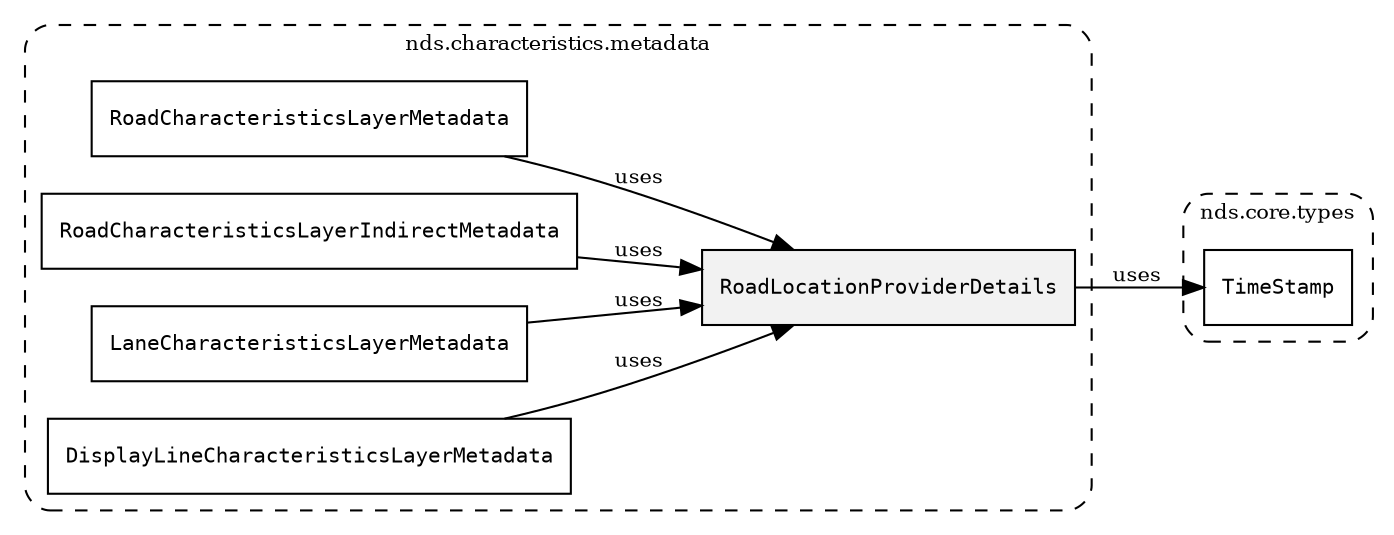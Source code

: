 /**
 * This dot file creates symbol collaboration diagram for RoadLocationProviderDetails.
 */
digraph ZSERIO
{
    node [shape=box, fontsize=10];
    rankdir="LR";
    fontsize=10;
    tooltip="RoadLocationProviderDetails collaboration diagram";

    subgraph "cluster_nds.characteristics.metadata"
    {
        style="dashed, rounded";
        label="nds.characteristics.metadata";
        tooltip="Package nds.characteristics.metadata";
        href="../../../content/packages/nds.characteristics.metadata.html#Package-nds-characteristics-metadata";
        target="_parent";

        "RoadLocationProviderDetails" [style="filled", fillcolor="#0000000D", target="_parent", label=<<font face="monospace"><table align="center" border="0" cellspacing="0" cellpadding="0"><tr><td href="../../../content/packages/nds.characteristics.metadata.html#Structure-RoadLocationProviderDetails" title="Structure defined in nds.characteristics.metadata">RoadLocationProviderDetails</td></tr></table></font>>];
        "RoadCharacteristicsLayerMetadata" [target="_parent", label=<<font face="monospace"><table align="center" border="0" cellspacing="0" cellpadding="0"><tr><td href="../../../content/packages/nds.characteristics.metadata.html#Structure-RoadCharacteristicsLayerMetadata" title="Structure defined in nds.characteristics.metadata">RoadCharacteristicsLayerMetadata</td></tr></table></font>>];
        "RoadCharacteristicsLayerIndirectMetadata" [target="_parent", label=<<font face="monospace"><table align="center" border="0" cellspacing="0" cellpadding="0"><tr><td href="../../../content/packages/nds.characteristics.metadata.html#Structure-RoadCharacteristicsLayerIndirectMetadata" title="Structure defined in nds.characteristics.metadata">RoadCharacteristicsLayerIndirectMetadata</td></tr></table></font>>];
        "LaneCharacteristicsLayerMetadata" [target="_parent", label=<<font face="monospace"><table align="center" border="0" cellspacing="0" cellpadding="0"><tr><td href="../../../content/packages/nds.characteristics.metadata.html#Structure-LaneCharacteristicsLayerMetadata" title="Structure defined in nds.characteristics.metadata">LaneCharacteristicsLayerMetadata</td></tr></table></font>>];
        "DisplayLineCharacteristicsLayerMetadata" [target="_parent", label=<<font face="monospace"><table align="center" border="0" cellspacing="0" cellpadding="0"><tr><td href="../../../content/packages/nds.characteristics.metadata.html#Structure-DisplayLineCharacteristicsLayerMetadata" title="Structure defined in nds.characteristics.metadata">DisplayLineCharacteristicsLayerMetadata</td></tr></table></font>>];
    }

    subgraph "cluster_nds.core.types"
    {
        style="dashed, rounded";
        label="nds.core.types";
        tooltip="Package nds.core.types";
        href="../../../content/packages/nds.core.types.html#Package-nds-core-types";
        target="_parent";

        "TimeStamp" [target="_parent", label=<<font face="monospace"><table align="center" border="0" cellspacing="0" cellpadding="0"><tr><td href="../../../content/packages/nds.core.types.html#Structure-TimeStamp" title="Structure defined in nds.core.types">TimeStamp</td></tr></table></font>>];
    }

    "RoadLocationProviderDetails" -> "TimeStamp" [label="uses", fontsize=10];
    "RoadCharacteristicsLayerMetadata" -> "RoadLocationProviderDetails" [label="uses", fontsize=10];
    "RoadCharacteristicsLayerIndirectMetadata" -> "RoadLocationProviderDetails" [label="uses", fontsize=10];
    "LaneCharacteristicsLayerMetadata" -> "RoadLocationProviderDetails" [label="uses", fontsize=10];
    "DisplayLineCharacteristicsLayerMetadata" -> "RoadLocationProviderDetails" [label="uses", fontsize=10];
}
